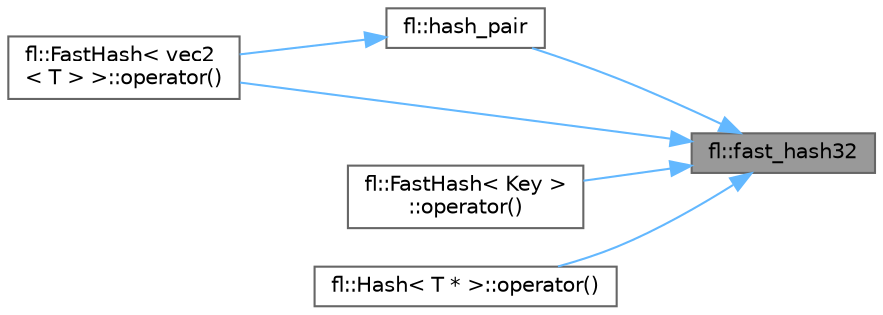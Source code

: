 digraph "fl::fast_hash32"
{
 // INTERACTIVE_SVG=YES
 // LATEX_PDF_SIZE
  bgcolor="transparent";
  edge [fontname=Helvetica,fontsize=10,labelfontname=Helvetica,labelfontsize=10];
  node [fontname=Helvetica,fontsize=10,shape=box,height=0.2,width=0.4];
  rankdir="RL";
  Node1 [id="Node000001",label="fl::fast_hash32",height=0.2,width=0.4,color="gray40", fillcolor="grey60", style="filled", fontcolor="black",tooltip=" "];
  Node1 -> Node2 [id="edge1_Node000001_Node000002",dir="back",color="steelblue1",style="solid",tooltip=" "];
  Node2 [id="Node000002",label="fl::hash_pair",height=0.2,width=0.4,color="grey40", fillcolor="white", style="filled",URL="$d4/d36/namespacefl_aa84478a9495c8522562e0872d95a118e.html#aa84478a9495c8522562e0872d95a118e",tooltip=" "];
  Node2 -> Node3 [id="edge2_Node000002_Node000003",dir="back",color="steelblue1",style="solid",tooltip=" "];
  Node3 [id="Node000003",label="fl::FastHash\< vec2\l\< T \> \>::operator()",height=0.2,width=0.4,color="grey40", fillcolor="white", style="filled",URL="$db/d9b/structfl_1_1_fast_hash_3_01vec2_3_01_t_01_4_01_4_ad113ae9d928087fbc78b3e9f5a106405.html#ad113ae9d928087fbc78b3e9f5a106405",tooltip=" "];
  Node1 -> Node4 [id="edge3_Node000001_Node000004",dir="back",color="steelblue1",style="solid",tooltip=" "];
  Node4 [id="Node000004",label="fl::FastHash\< Key \>\l::operator()",height=0.2,width=0.4,color="grey40", fillcolor="white", style="filled",URL="$d8/d95/structfl_1_1_fast_hash_a200987ad8866904f4ae5fe007b44529b.html#a200987ad8866904f4ae5fe007b44529b",tooltip=" "];
  Node1 -> Node3 [id="edge4_Node000001_Node000003",dir="back",color="steelblue1",style="solid",tooltip=" "];
  Node1 -> Node5 [id="edge5_Node000001_Node000005",dir="back",color="steelblue1",style="solid",tooltip=" "];
  Node5 [id="Node000005",label="fl::Hash\< T * \>::operator()",height=0.2,width=0.4,color="grey40", fillcolor="white", style="filled",URL="$dd/d98/structfl_1_1_hash_3_01_t_01_5_01_4_ae2ea5c26ab0d75cf8900603a629f1910.html#ae2ea5c26ab0d75cf8900603a629f1910",tooltip=" "];
}
